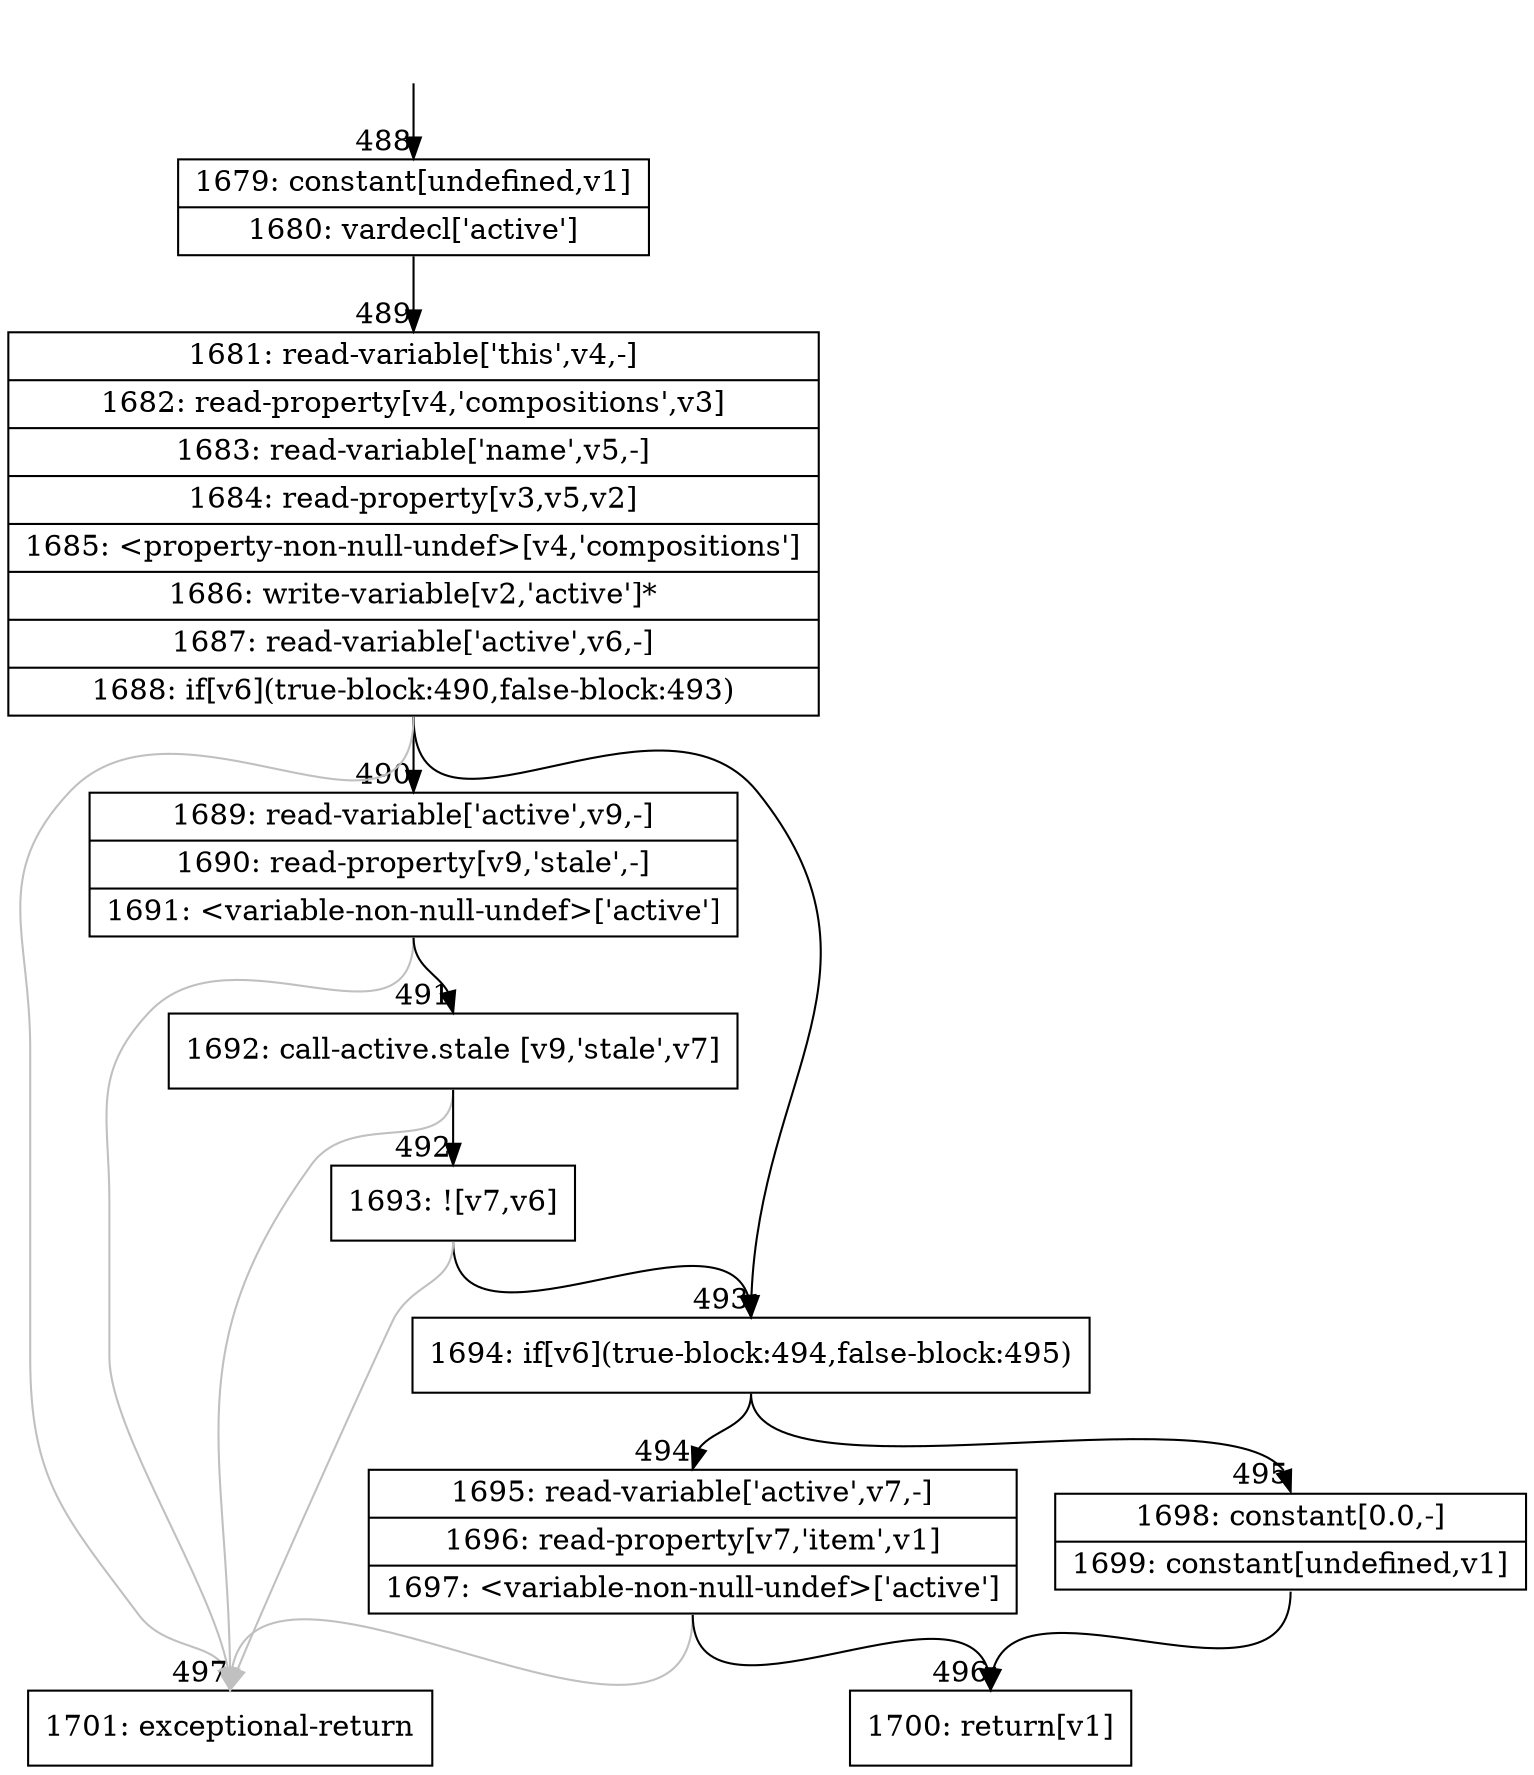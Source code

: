 digraph {
rankdir="TD"
BB_entry44[shape=none,label=""];
BB_entry44 -> BB488 [tailport=s, headport=n, headlabel="    488"]
BB488 [shape=record label="{1679: constant[undefined,v1]|1680: vardecl['active']}" ] 
BB488 -> BB489 [tailport=s, headport=n, headlabel="      489"]
BB489 [shape=record label="{1681: read-variable['this',v4,-]|1682: read-property[v4,'compositions',v3]|1683: read-variable['name',v5,-]|1684: read-property[v3,v5,v2]|1685: \<property-non-null-undef\>[v4,'compositions']|1686: write-variable[v2,'active']*|1687: read-variable['active',v6,-]|1688: if[v6](true-block:490,false-block:493)}" ] 
BB489 -> BB493 [tailport=s, headport=n, headlabel="      493"]
BB489 -> BB490 [tailport=s, headport=n, headlabel="      490"]
BB489 -> BB497 [tailport=s, headport=n, color=gray, headlabel="      497"]
BB490 [shape=record label="{1689: read-variable['active',v9,-]|1690: read-property[v9,'stale',-]|1691: \<variable-non-null-undef\>['active']}" ] 
BB490 -> BB491 [tailport=s, headport=n, headlabel="      491"]
BB490 -> BB497 [tailport=s, headport=n, color=gray]
BB491 [shape=record label="{1692: call-active.stale [v9,'stale',v7]}" ] 
BB491 -> BB492 [tailport=s, headport=n, headlabel="      492"]
BB491 -> BB497 [tailport=s, headport=n, color=gray]
BB492 [shape=record label="{1693: ![v7,v6]}" ] 
BB492 -> BB493 [tailport=s, headport=n]
BB492 -> BB497 [tailport=s, headport=n, color=gray]
BB493 [shape=record label="{1694: if[v6](true-block:494,false-block:495)}" ] 
BB493 -> BB494 [tailport=s, headport=n, headlabel="      494"]
BB493 -> BB495 [tailport=s, headport=n, headlabel="      495"]
BB494 [shape=record label="{1695: read-variable['active',v7,-]|1696: read-property[v7,'item',v1]|1697: \<variable-non-null-undef\>['active']}" ] 
BB494 -> BB496 [tailport=s, headport=n, headlabel="      496"]
BB494 -> BB497 [tailport=s, headport=n, color=gray]
BB495 [shape=record label="{1698: constant[0.0,-]|1699: constant[undefined,v1]}" ] 
BB495 -> BB496 [tailport=s, headport=n]
BB496 [shape=record label="{1700: return[v1]}" ] 
BB497 [shape=record label="{1701: exceptional-return}" ] 
//#$~ 516
}
